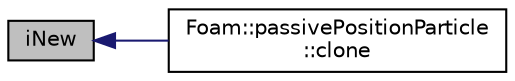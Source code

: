 digraph "iNew"
{
  bgcolor="transparent";
  edge [fontname="Helvetica",fontsize="10",labelfontname="Helvetica",labelfontsize="10"];
  node [fontname="Helvetica",fontsize="10",shape=record];
  rankdir="LR";
  Node1 [label="iNew",height=0.2,width=0.4,color="black", fillcolor="grey75", style="filled" fontcolor="black"];
  Node1 -> Node2 [dir="back",color="midnightblue",fontsize="10",style="solid",fontname="Helvetica"];
  Node2 [label="Foam::passivePositionParticle\l::clone",height=0.2,width=0.4,color="black",URL="$classFoam_1_1passivePositionParticle.html#a3539964081b60dcbacffb58aeb29cc94",tooltip="Construct and return a clone. "];
}
